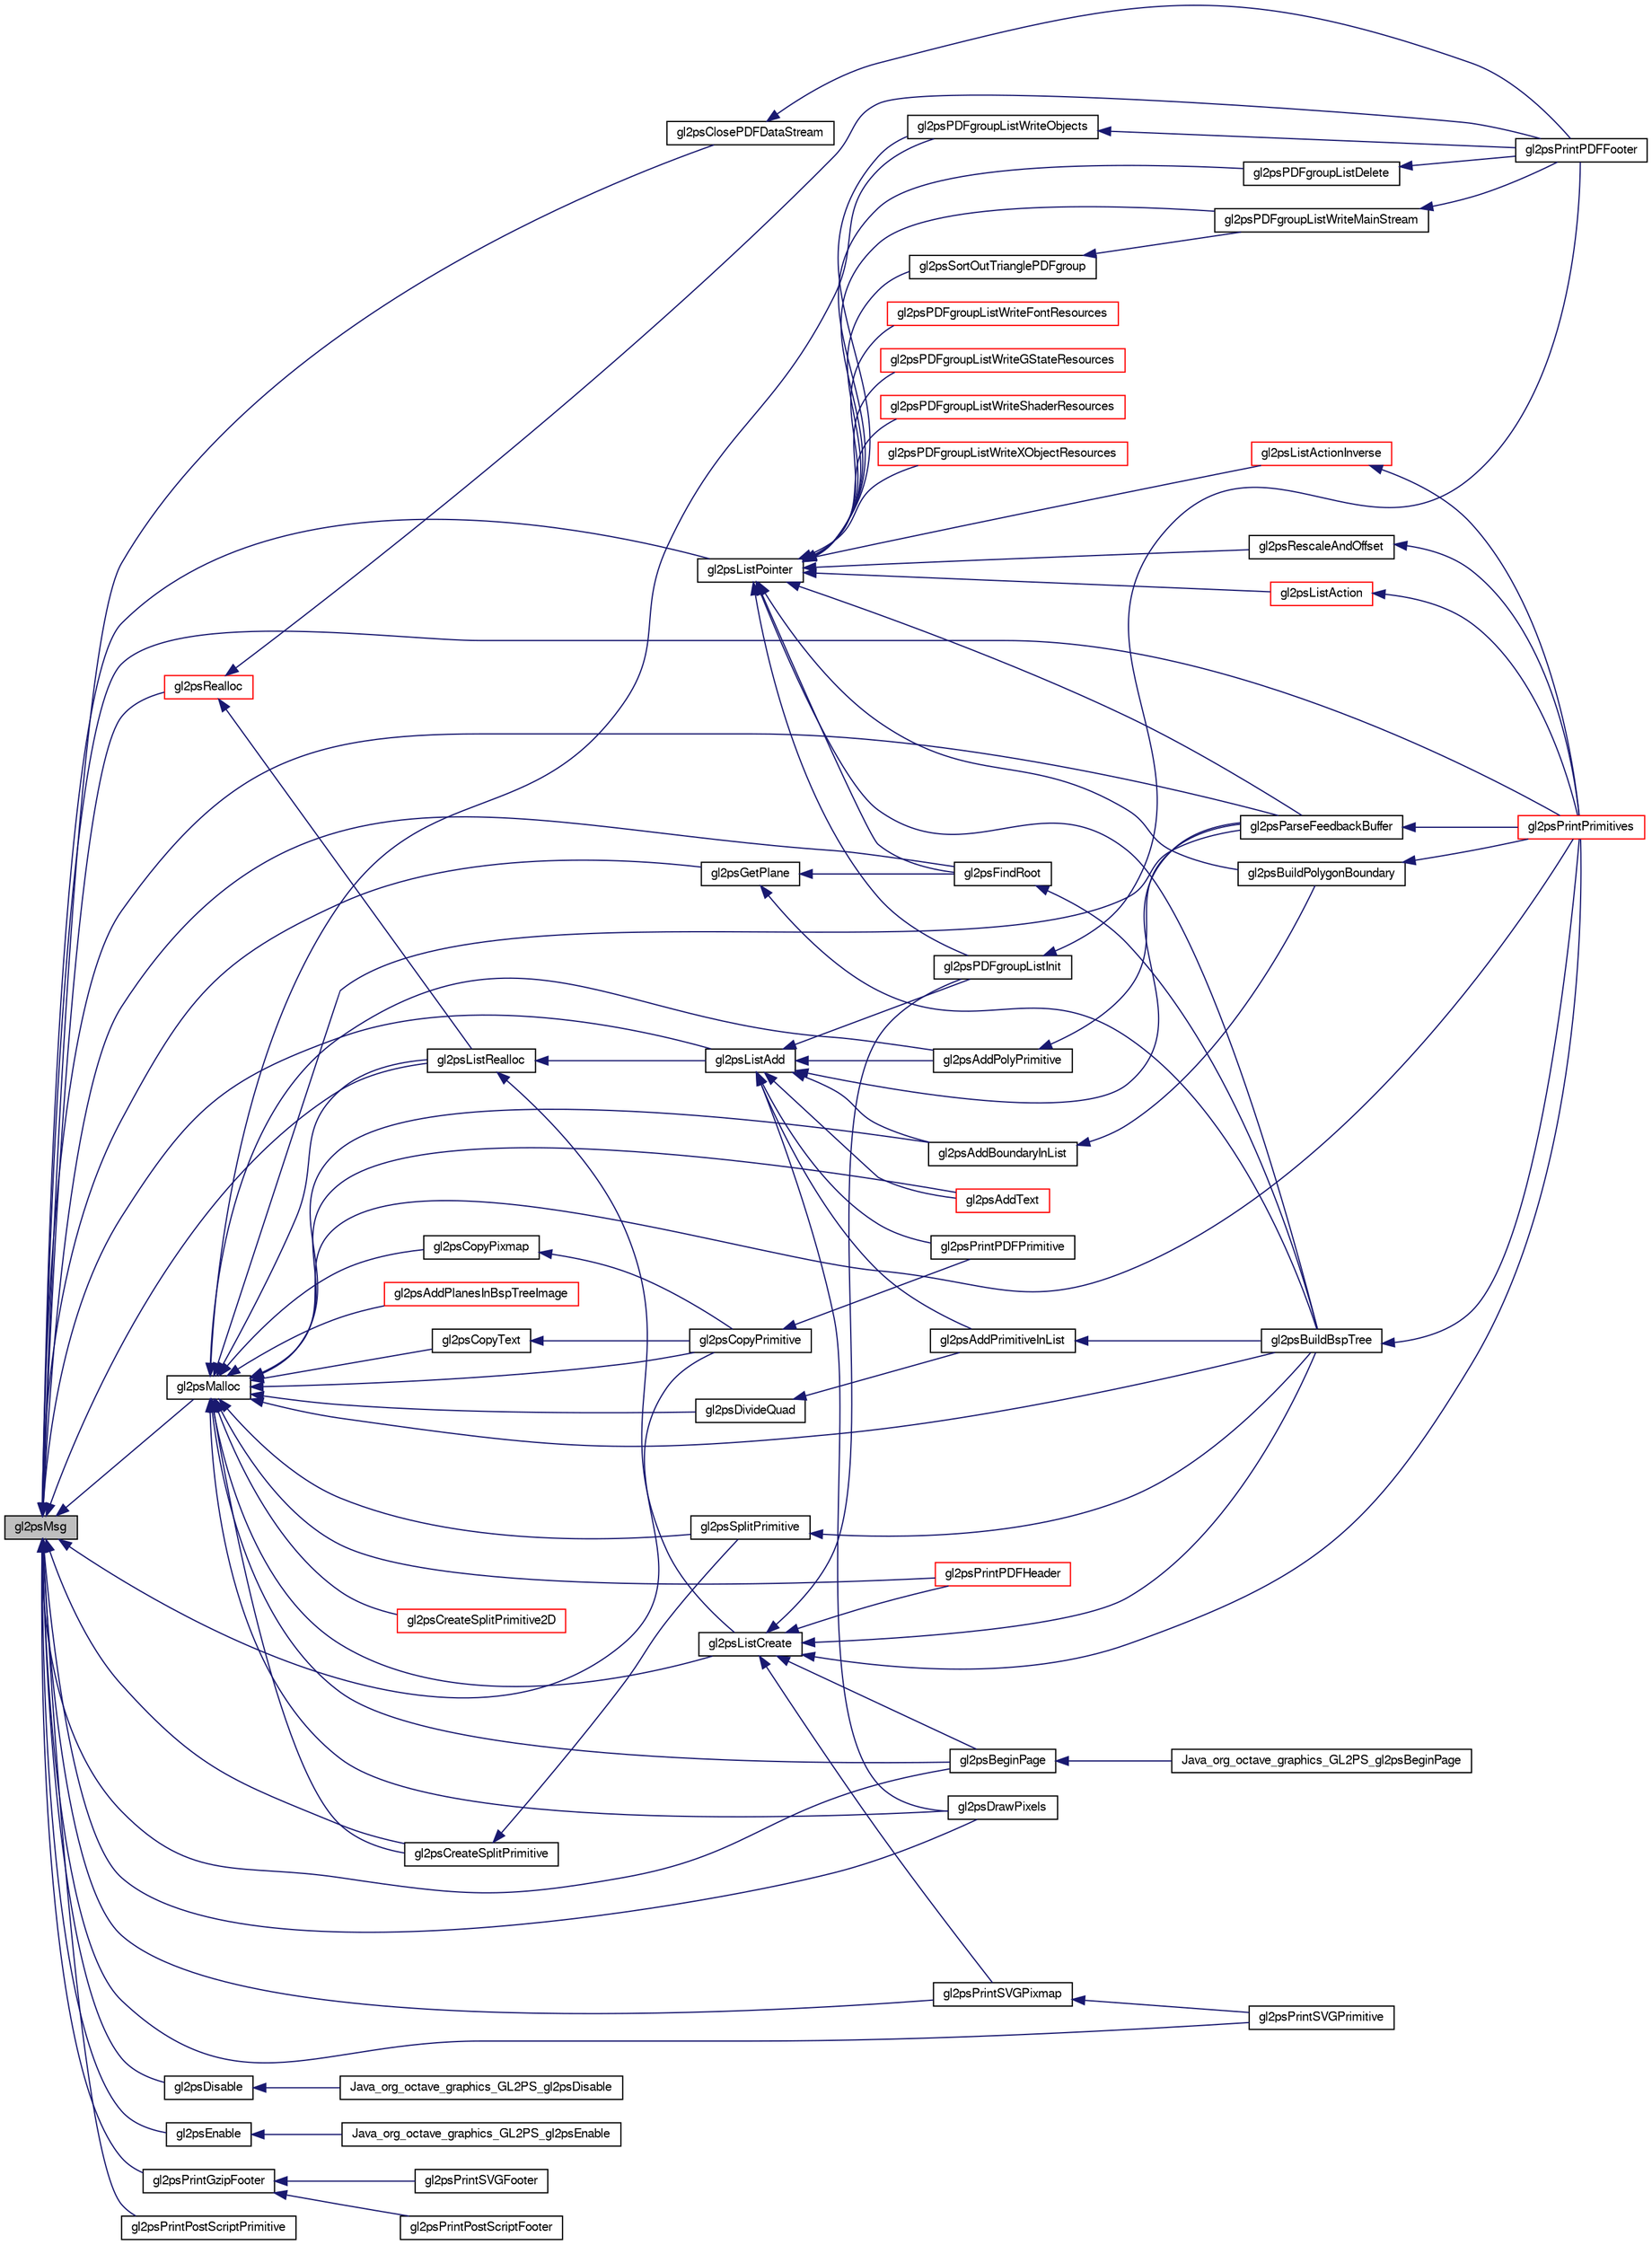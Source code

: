 digraph G
{
  edge [fontname="FreeSans",fontsize="10",labelfontname="FreeSans",labelfontsize="10"];
  node [fontname="FreeSans",fontsize="10",shape=record];
  rankdir="LR";
  Node1 [label="gl2psMsg",height=0.2,width=0.4,color="black", fillcolor="grey75", style="filled" fontcolor="black"];
  Node1 -> Node2 [dir="back",color="midnightblue",fontsize="10",style="solid",fontname="FreeSans"];
  Node2 [label="gl2psBeginPage",height=0.2,width=0.4,color="black", fillcolor="white", style="filled",URL="$gl2ps_8h.html#a4890e21e66dbad401a0090f79ec3e6fc"];
  Node2 -> Node3 [dir="back",color="midnightblue",fontsize="10",style="solid",fontname="FreeSans"];
  Node3 [label="Java_org_octave_graphics_GL2PS_gl2psBeginPage",height=0.2,width=0.4,color="black", fillcolor="white", style="filled",URL="$gl2ps__java_8c.html#a48815878cac0bf33e03c12711788b2c3"];
  Node1 -> Node4 [dir="back",color="midnightblue",fontsize="10",style="solid",fontname="FreeSans"];
  Node4 [label="gl2psClosePDFDataStream",height=0.2,width=0.4,color="black", fillcolor="white", style="filled",URL="$gl2ps_8c.html#aca17c25afda9e0f89745683cec9e160a"];
  Node4 -> Node5 [dir="back",color="midnightblue",fontsize="10",style="solid",fontname="FreeSans"];
  Node5 [label="gl2psPrintPDFFooter",height=0.2,width=0.4,color="black", fillcolor="white", style="filled",URL="$gl2ps_8c.html#a9c59e0e0b768cf1f16d50b0c6be1863a"];
  Node1 -> Node6 [dir="back",color="midnightblue",fontsize="10",style="solid",fontname="FreeSans"];
  Node6 [label="gl2psCopyPrimitive",height=0.2,width=0.4,color="black", fillcolor="white", style="filled",URL="$gl2ps_8c.html#a7082408f29ec0c1cf4d71669fc68db6a"];
  Node6 -> Node7 [dir="back",color="midnightblue",fontsize="10",style="solid",fontname="FreeSans"];
  Node7 [label="gl2psPrintPDFPrimitive",height=0.2,width=0.4,color="black", fillcolor="white", style="filled",URL="$gl2ps_8c.html#a4dae2d9467bc9f054fbf7e03540ac38b"];
  Node1 -> Node8 [dir="back",color="midnightblue",fontsize="10",style="solid",fontname="FreeSans"];
  Node8 [label="gl2psCreateSplitPrimitive",height=0.2,width=0.4,color="black", fillcolor="white", style="filled",URL="$gl2ps_8c.html#ae0c8d6892060b9a81944f0e0f7d3ab23"];
  Node8 -> Node9 [dir="back",color="midnightblue",fontsize="10",style="solid",fontname="FreeSans"];
  Node9 [label="gl2psSplitPrimitive",height=0.2,width=0.4,color="black", fillcolor="white", style="filled",URL="$gl2ps_8c.html#a2f3ca806a66e2e9cd31e12b1a0b60eda"];
  Node9 -> Node10 [dir="back",color="midnightblue",fontsize="10",style="solid",fontname="FreeSans"];
  Node10 [label="gl2psBuildBspTree",height=0.2,width=0.4,color="black", fillcolor="white", style="filled",URL="$gl2ps_8c.html#a6d021d33e03c36bb2b662ce633913019"];
  Node10 -> Node11 [dir="back",color="midnightblue",fontsize="10",style="solid",fontname="FreeSans"];
  Node11 [label="gl2psPrintPrimitives",height=0.2,width=0.4,color="red", fillcolor="white", style="filled",URL="$gl2ps_8c.html#a2a8f02c7a6eab001539f77b01f6d1941"];
  Node1 -> Node12 [dir="back",color="midnightblue",fontsize="10",style="solid",fontname="FreeSans"];
  Node12 [label="gl2psDisable",height=0.2,width=0.4,color="black", fillcolor="white", style="filled",URL="$gl2ps_8h.html#a88852227ed8ea27790a87f9081db05d8"];
  Node12 -> Node13 [dir="back",color="midnightblue",fontsize="10",style="solid",fontname="FreeSans"];
  Node13 [label="Java_org_octave_graphics_GL2PS_gl2psDisable",height=0.2,width=0.4,color="black", fillcolor="white", style="filled",URL="$gl2ps__java_8c.html#a0c32330f45280d4e321fbc1975a399b4"];
  Node1 -> Node14 [dir="back",color="midnightblue",fontsize="10",style="solid",fontname="FreeSans"];
  Node14 [label="gl2psDrawPixels",height=0.2,width=0.4,color="black", fillcolor="white", style="filled",URL="$gl2ps_8h.html#a1e5dcebc13f0e6841e06fa9384dee79c"];
  Node1 -> Node15 [dir="back",color="midnightblue",fontsize="10",style="solid",fontname="FreeSans"];
  Node15 [label="gl2psEnable",height=0.2,width=0.4,color="black", fillcolor="white", style="filled",URL="$gl2ps_8h.html#ac10fadfa58659d60ecc188c41156d011"];
  Node15 -> Node16 [dir="back",color="midnightblue",fontsize="10",style="solid",fontname="FreeSans"];
  Node16 [label="Java_org_octave_graphics_GL2PS_gl2psEnable",height=0.2,width=0.4,color="black", fillcolor="white", style="filled",URL="$gl2ps__java_8c.html#a457d8f713bb52075ea882838793606b4"];
  Node1 -> Node17 [dir="back",color="midnightblue",fontsize="10",style="solid",fontname="FreeSans"];
  Node17 [label="gl2psFindRoot",height=0.2,width=0.4,color="black", fillcolor="white", style="filled",URL="$gl2ps_8c.html#aa2270fe27da791f6d818ee4ad3f26ae1"];
  Node17 -> Node10 [dir="back",color="midnightblue",fontsize="10",style="solid",fontname="FreeSans"];
  Node1 -> Node18 [dir="back",color="midnightblue",fontsize="10",style="solid",fontname="FreeSans"];
  Node18 [label="gl2psGetPlane",height=0.2,width=0.4,color="black", fillcolor="white", style="filled",URL="$gl2ps_8c.html#a0759e8a0b318592fbf30d8dfb396da31"];
  Node18 -> Node10 [dir="back",color="midnightblue",fontsize="10",style="solid",fontname="FreeSans"];
  Node18 -> Node17 [dir="back",color="midnightblue",fontsize="10",style="solid",fontname="FreeSans"];
  Node1 -> Node19 [dir="back",color="midnightblue",fontsize="10",style="solid",fontname="FreeSans"];
  Node19 [label="gl2psListAdd",height=0.2,width=0.4,color="black", fillcolor="white", style="filled",URL="$gl2ps_8c.html#ac6854212b14c712b8866abe23ff3e329"];
  Node19 -> Node20 [dir="back",color="midnightblue",fontsize="10",style="solid",fontname="FreeSans"];
  Node20 [label="gl2psAddBoundaryInList",height=0.2,width=0.4,color="black", fillcolor="white", style="filled",URL="$gl2ps_8c.html#aafaebf51a9a4b0e596ad4d0dc6e7019f"];
  Node20 -> Node21 [dir="back",color="midnightblue",fontsize="10",style="solid",fontname="FreeSans"];
  Node21 [label="gl2psBuildPolygonBoundary",height=0.2,width=0.4,color="black", fillcolor="white", style="filled",URL="$gl2ps_8c.html#a91a7c9e544fedaedc2fe8352cb1914e9"];
  Node21 -> Node11 [dir="back",color="midnightblue",fontsize="10",style="solid",fontname="FreeSans"];
  Node19 -> Node22 [dir="back",color="midnightblue",fontsize="10",style="solid",fontname="FreeSans"];
  Node22 [label="gl2psAddPolyPrimitive",height=0.2,width=0.4,color="black", fillcolor="white", style="filled",URL="$gl2ps_8c.html#a9f3831913473ab9758aba08c62e4a420"];
  Node22 -> Node23 [dir="back",color="midnightblue",fontsize="10",style="solid",fontname="FreeSans"];
  Node23 [label="gl2psParseFeedbackBuffer",height=0.2,width=0.4,color="black", fillcolor="white", style="filled",URL="$gl2ps_8c.html#aec88075909ff34e16c56bf6c05c33b67"];
  Node23 -> Node11 [dir="back",color="midnightblue",fontsize="10",style="solid",fontname="FreeSans"];
  Node19 -> Node24 [dir="back",color="midnightblue",fontsize="10",style="solid",fontname="FreeSans"];
  Node24 [label="gl2psAddPrimitiveInList",height=0.2,width=0.4,color="black", fillcolor="white", style="filled",URL="$gl2ps_8c.html#a3822cd56d4103e478934e1d5d42d4ed5"];
  Node24 -> Node10 [dir="back",color="midnightblue",fontsize="10",style="solid",fontname="FreeSans"];
  Node19 -> Node25 [dir="back",color="midnightblue",fontsize="10",style="solid",fontname="FreeSans"];
  Node25 [label="gl2psAddText",height=0.2,width=0.4,color="red", fillcolor="white", style="filled",URL="$gl2ps_8c.html#ad53c85678c720cdcefe2add3d4f5f084"];
  Node19 -> Node14 [dir="back",color="midnightblue",fontsize="10",style="solid",fontname="FreeSans"];
  Node19 -> Node23 [dir="back",color="midnightblue",fontsize="10",style="solid",fontname="FreeSans"];
  Node19 -> Node26 [dir="back",color="midnightblue",fontsize="10",style="solid",fontname="FreeSans"];
  Node26 [label="gl2psPDFgroupListInit",height=0.2,width=0.4,color="black", fillcolor="white", style="filled",URL="$gl2ps_8c.html#ab457d25e4822ea736c783f579aa95637"];
  Node26 -> Node5 [dir="back",color="midnightblue",fontsize="10",style="solid",fontname="FreeSans"];
  Node19 -> Node7 [dir="back",color="midnightblue",fontsize="10",style="solid",fontname="FreeSans"];
  Node1 -> Node27 [dir="back",color="midnightblue",fontsize="10",style="solid",fontname="FreeSans"];
  Node27 [label="gl2psListPointer",height=0.2,width=0.4,color="black", fillcolor="white", style="filled",URL="$gl2ps_8c.html#af67ad40f61fddd9b042081c96b1be98b"];
  Node27 -> Node10 [dir="back",color="midnightblue",fontsize="10",style="solid",fontname="FreeSans"];
  Node27 -> Node21 [dir="back",color="midnightblue",fontsize="10",style="solid",fontname="FreeSans"];
  Node27 -> Node17 [dir="back",color="midnightblue",fontsize="10",style="solid",fontname="FreeSans"];
  Node27 -> Node28 [dir="back",color="midnightblue",fontsize="10",style="solid",fontname="FreeSans"];
  Node28 [label="gl2psListAction",height=0.2,width=0.4,color="red", fillcolor="white", style="filled",URL="$gl2ps_8c.html#aa3a5289709697297ed880250e717b4d6"];
  Node28 -> Node11 [dir="back",color="midnightblue",fontsize="10",style="solid",fontname="FreeSans"];
  Node27 -> Node29 [dir="back",color="midnightblue",fontsize="10",style="solid",fontname="FreeSans"];
  Node29 [label="gl2psListActionInverse",height=0.2,width=0.4,color="red", fillcolor="white", style="filled",URL="$gl2ps_8c.html#ae02a605fa2013b5fa1ae66a5bd1f6665"];
  Node29 -> Node11 [dir="back",color="midnightblue",fontsize="10",style="solid",fontname="FreeSans"];
  Node27 -> Node23 [dir="back",color="midnightblue",fontsize="10",style="solid",fontname="FreeSans"];
  Node27 -> Node30 [dir="back",color="midnightblue",fontsize="10",style="solid",fontname="FreeSans"];
  Node30 [label="gl2psPDFgroupListDelete",height=0.2,width=0.4,color="black", fillcolor="white", style="filled",URL="$gl2ps_8c.html#acc118a21a43d568176c82370e7891b0e"];
  Node30 -> Node5 [dir="back",color="midnightblue",fontsize="10",style="solid",fontname="FreeSans"];
  Node27 -> Node26 [dir="back",color="midnightblue",fontsize="10",style="solid",fontname="FreeSans"];
  Node27 -> Node31 [dir="back",color="midnightblue",fontsize="10",style="solid",fontname="FreeSans"];
  Node31 [label="gl2psPDFgroupListWriteFontResources",height=0.2,width=0.4,color="red", fillcolor="white", style="filled",URL="$gl2ps_8c.html#a38d966194d2f9024d3c46eaf95aacc95"];
  Node27 -> Node32 [dir="back",color="midnightblue",fontsize="10",style="solid",fontname="FreeSans"];
  Node32 [label="gl2psPDFgroupListWriteGStateResources",height=0.2,width=0.4,color="red", fillcolor="white", style="filled",URL="$gl2ps_8c.html#a6db19291a24c3d092622bd32db7ed63a"];
  Node27 -> Node33 [dir="back",color="midnightblue",fontsize="10",style="solid",fontname="FreeSans"];
  Node33 [label="gl2psPDFgroupListWriteMainStream",height=0.2,width=0.4,color="black", fillcolor="white", style="filled",URL="$gl2ps_8c.html#a35139168f094ebdf9a521777d62f8ae8"];
  Node33 -> Node5 [dir="back",color="midnightblue",fontsize="10",style="solid",fontname="FreeSans"];
  Node27 -> Node34 [dir="back",color="midnightblue",fontsize="10",style="solid",fontname="FreeSans"];
  Node34 [label="gl2psPDFgroupListWriteObjects",height=0.2,width=0.4,color="black", fillcolor="white", style="filled",URL="$gl2ps_8c.html#aaabeac9e752b9df747c77df07e417a9f"];
  Node34 -> Node5 [dir="back",color="midnightblue",fontsize="10",style="solid",fontname="FreeSans"];
  Node27 -> Node35 [dir="back",color="midnightblue",fontsize="10",style="solid",fontname="FreeSans"];
  Node35 [label="gl2psPDFgroupListWriteShaderResources",height=0.2,width=0.4,color="red", fillcolor="white", style="filled",URL="$gl2ps_8c.html#a42fd421566c79faed5b51aef1084f0d5"];
  Node27 -> Node36 [dir="back",color="midnightblue",fontsize="10",style="solid",fontname="FreeSans"];
  Node36 [label="gl2psPDFgroupListWriteXObjectResources",height=0.2,width=0.4,color="red", fillcolor="white", style="filled",URL="$gl2ps_8c.html#a2e55ef84345a576ea85029a8bfef7fcd"];
  Node27 -> Node37 [dir="back",color="midnightblue",fontsize="10",style="solid",fontname="FreeSans"];
  Node37 [label="gl2psRescaleAndOffset",height=0.2,width=0.4,color="black", fillcolor="white", style="filled",URL="$gl2ps_8c.html#a8aa2a6e69eb7a4846f83706c25b313cc"];
  Node37 -> Node11 [dir="back",color="midnightblue",fontsize="10",style="solid",fontname="FreeSans"];
  Node27 -> Node38 [dir="back",color="midnightblue",fontsize="10",style="solid",fontname="FreeSans"];
  Node38 [label="gl2psSortOutTrianglePDFgroup",height=0.2,width=0.4,color="black", fillcolor="white", style="filled",URL="$gl2ps_8c.html#a93eaba1646465c27c2bedb2a8dc52438"];
  Node38 -> Node33 [dir="back",color="midnightblue",fontsize="10",style="solid",fontname="FreeSans"];
  Node1 -> Node39 [dir="back",color="midnightblue",fontsize="10",style="solid",fontname="FreeSans"];
  Node39 [label="gl2psListRealloc",height=0.2,width=0.4,color="black", fillcolor="white", style="filled",URL="$gl2ps_8c.html#ad60529307a4f9f99386e892d4a0879ed"];
  Node39 -> Node19 [dir="back",color="midnightblue",fontsize="10",style="solid",fontname="FreeSans"];
  Node39 -> Node40 [dir="back",color="midnightblue",fontsize="10",style="solid",fontname="FreeSans"];
  Node40 [label="gl2psListCreate",height=0.2,width=0.4,color="black", fillcolor="white", style="filled",URL="$gl2ps_8c.html#ab361e8cdc565ddf47117405c7a3923fb"];
  Node40 -> Node2 [dir="back",color="midnightblue",fontsize="10",style="solid",fontname="FreeSans"];
  Node40 -> Node10 [dir="back",color="midnightblue",fontsize="10",style="solid",fontname="FreeSans"];
  Node40 -> Node26 [dir="back",color="midnightblue",fontsize="10",style="solid",fontname="FreeSans"];
  Node40 -> Node41 [dir="back",color="midnightblue",fontsize="10",style="solid",fontname="FreeSans"];
  Node41 [label="gl2psPrintPDFHeader",height=0.2,width=0.4,color="red", fillcolor="white", style="filled",URL="$gl2ps_8c.html#ac0b89319d12d34468a1e6216ba468a27"];
  Node40 -> Node11 [dir="back",color="midnightblue",fontsize="10",style="solid",fontname="FreeSans"];
  Node40 -> Node42 [dir="back",color="midnightblue",fontsize="10",style="solid",fontname="FreeSans"];
  Node42 [label="gl2psPrintSVGPixmap",height=0.2,width=0.4,color="black", fillcolor="white", style="filled",URL="$gl2ps_8c.html#acc80ccf09f8407ddcfa3a5debf1b365c"];
  Node42 -> Node43 [dir="back",color="midnightblue",fontsize="10",style="solid",fontname="FreeSans"];
  Node43 [label="gl2psPrintSVGPrimitive",height=0.2,width=0.4,color="black", fillcolor="white", style="filled",URL="$gl2ps_8c.html#a7ea286bc4043e99b36634edd77d2a042"];
  Node1 -> Node44 [dir="back",color="midnightblue",fontsize="10",style="solid",fontname="FreeSans"];
  Node44 [label="gl2psMalloc",height=0.2,width=0.4,color="black", fillcolor="white", style="filled",URL="$gl2ps_8c.html#ae8687abe691957a70d1b0456015e2a4f"];
  Node44 -> Node20 [dir="back",color="midnightblue",fontsize="10",style="solid",fontname="FreeSans"];
  Node44 -> Node45 [dir="back",color="midnightblue",fontsize="10",style="solid",fontname="FreeSans"];
  Node45 [label="gl2psAddPlanesInBspTreeImage",height=0.2,width=0.4,color="red", fillcolor="white", style="filled",URL="$gl2ps_8c.html#ab1064d859ab48e175347ec218c1a6da2"];
  Node44 -> Node22 [dir="back",color="midnightblue",fontsize="10",style="solid",fontname="FreeSans"];
  Node44 -> Node25 [dir="back",color="midnightblue",fontsize="10",style="solid",fontname="FreeSans"];
  Node44 -> Node2 [dir="back",color="midnightblue",fontsize="10",style="solid",fontname="FreeSans"];
  Node44 -> Node10 [dir="back",color="midnightblue",fontsize="10",style="solid",fontname="FreeSans"];
  Node44 -> Node46 [dir="back",color="midnightblue",fontsize="10",style="solid",fontname="FreeSans"];
  Node46 [label="gl2psCopyPixmap",height=0.2,width=0.4,color="black", fillcolor="white", style="filled",URL="$gl2ps_8c.html#a89e40d0eb0bcb4dc7b3497838af5eef2"];
  Node46 -> Node6 [dir="back",color="midnightblue",fontsize="10",style="solid",fontname="FreeSans"];
  Node44 -> Node6 [dir="back",color="midnightblue",fontsize="10",style="solid",fontname="FreeSans"];
  Node44 -> Node47 [dir="back",color="midnightblue",fontsize="10",style="solid",fontname="FreeSans"];
  Node47 [label="gl2psCopyText",height=0.2,width=0.4,color="black", fillcolor="white", style="filled",URL="$gl2ps_8c.html#a933f7519e26e36351e1012977cedde1e"];
  Node47 -> Node6 [dir="back",color="midnightblue",fontsize="10",style="solid",fontname="FreeSans"];
  Node44 -> Node8 [dir="back",color="midnightblue",fontsize="10",style="solid",fontname="FreeSans"];
  Node44 -> Node48 [dir="back",color="midnightblue",fontsize="10",style="solid",fontname="FreeSans"];
  Node48 [label="gl2psCreateSplitPrimitive2D",height=0.2,width=0.4,color="red", fillcolor="white", style="filled",URL="$gl2ps_8c.html#a6e494c70d6e19c3a619c14104aa18e89"];
  Node44 -> Node49 [dir="back",color="midnightblue",fontsize="10",style="solid",fontname="FreeSans"];
  Node49 [label="gl2psDivideQuad",height=0.2,width=0.4,color="black", fillcolor="white", style="filled",URL="$gl2ps_8c.html#a19aeb49d886359842b68c5698fd174f4"];
  Node49 -> Node24 [dir="back",color="midnightblue",fontsize="10",style="solid",fontname="FreeSans"];
  Node44 -> Node14 [dir="back",color="midnightblue",fontsize="10",style="solid",fontname="FreeSans"];
  Node44 -> Node40 [dir="back",color="midnightblue",fontsize="10",style="solid",fontname="FreeSans"];
  Node44 -> Node39 [dir="back",color="midnightblue",fontsize="10",style="solid",fontname="FreeSans"];
  Node44 -> Node23 [dir="back",color="midnightblue",fontsize="10",style="solid",fontname="FreeSans"];
  Node44 -> Node34 [dir="back",color="midnightblue",fontsize="10",style="solid",fontname="FreeSans"];
  Node44 -> Node41 [dir="back",color="midnightblue",fontsize="10",style="solid",fontname="FreeSans"];
  Node44 -> Node11 [dir="back",color="midnightblue",fontsize="10",style="solid",fontname="FreeSans"];
  Node44 -> Node9 [dir="back",color="midnightblue",fontsize="10",style="solid",fontname="FreeSans"];
  Node1 -> Node23 [dir="back",color="midnightblue",fontsize="10",style="solid",fontname="FreeSans"];
  Node1 -> Node50 [dir="back",color="midnightblue",fontsize="10",style="solid",fontname="FreeSans"];
  Node50 [label="gl2psPrintGzipFooter",height=0.2,width=0.4,color="black", fillcolor="white", style="filled",URL="$gl2ps_8c.html#a7919e04eeeaf8856ec50c698a6248e3d"];
  Node50 -> Node51 [dir="back",color="midnightblue",fontsize="10",style="solid",fontname="FreeSans"];
  Node51 [label="gl2psPrintPostScriptFooter",height=0.2,width=0.4,color="black", fillcolor="white", style="filled",URL="$gl2ps_8c.html#a1978e1159db9fd50ec96d269a692f05c"];
  Node50 -> Node52 [dir="back",color="midnightblue",fontsize="10",style="solid",fontname="FreeSans"];
  Node52 [label="gl2psPrintSVGFooter",height=0.2,width=0.4,color="black", fillcolor="white", style="filled",URL="$gl2ps_8c.html#a3b9a0477119aa3ba14a8a50cbebed354"];
  Node1 -> Node53 [dir="back",color="midnightblue",fontsize="10",style="solid",fontname="FreeSans"];
  Node53 [label="gl2psPrintPostScriptPrimitive",height=0.2,width=0.4,color="black", fillcolor="white", style="filled",URL="$gl2ps_8c.html#a639440c25980482eca0710ac1fafd3ce"];
  Node1 -> Node11 [dir="back",color="midnightblue",fontsize="10",style="solid",fontname="FreeSans"];
  Node1 -> Node42 [dir="back",color="midnightblue",fontsize="10",style="solid",fontname="FreeSans"];
  Node1 -> Node43 [dir="back",color="midnightblue",fontsize="10",style="solid",fontname="FreeSans"];
  Node1 -> Node54 [dir="back",color="midnightblue",fontsize="10",style="solid",fontname="FreeSans"];
  Node54 [label="gl2psRealloc",height=0.2,width=0.4,color="red", fillcolor="white", style="filled",URL="$gl2ps_8c.html#ad97a3884fd09ae984f539e0ebc59b9ed"];
  Node54 -> Node39 [dir="back",color="midnightblue",fontsize="10",style="solid",fontname="FreeSans"];
  Node54 -> Node5 [dir="back",color="midnightblue",fontsize="10",style="solid",fontname="FreeSans"];
}
